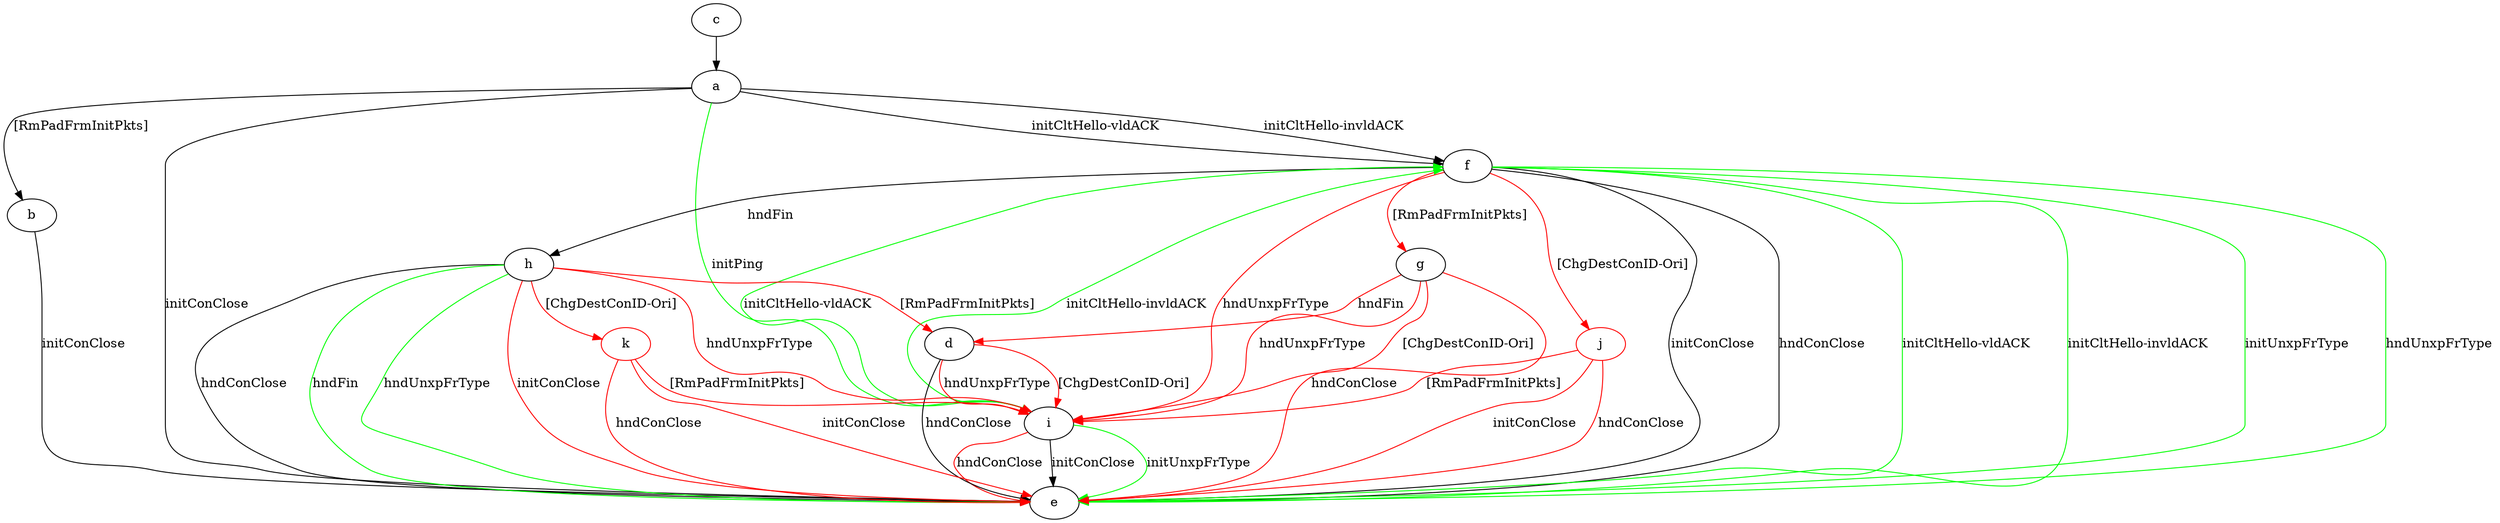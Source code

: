 digraph "" {
	a -> b	[key=0,
		label="[RmPadFrmInitPkts] "];
	a -> e	[key=0,
		label="initConClose "];
	a -> f	[key=0,
		label="initCltHello-vldACK "];
	a -> f	[key=1,
		label="initCltHello-invldACK "];
	a -> i	[key=0,
		color=green,
		label="initPing "];
	b -> e	[key=0,
		label="initConClose "];
	c -> a	[key=0];
	d -> e	[key=0,
		label="hndConClose "];
	d -> i	[key=0,
		color=red,
		label="hndUnxpFrType "];
	d -> i	[key=1,
		color=red,
		label="[ChgDestConID-Ori] "];
	f -> e	[key=0,
		label="initConClose "];
	f -> e	[key=1,
		label="hndConClose "];
	f -> e	[key=2,
		color=green,
		label="initCltHello-vldACK "];
	f -> e	[key=3,
		color=green,
		label="initCltHello-invldACK "];
	f -> e	[key=4,
		color=green,
		label="initUnxpFrType "];
	f -> e	[key=5,
		color=green,
		label="hndUnxpFrType "];
	f -> g	[key=0,
		color=red,
		label="[RmPadFrmInitPkts] "];
	f -> h	[key=0,
		label="hndFin "];
	f -> i	[key=0,
		color=red,
		label="hndUnxpFrType "];
	j	[color=red];
	f -> j	[key=0,
		color=red,
		label="[ChgDestConID-Ori] "];
	g -> d	[key=0,
		color=red,
		label="hndFin "];
	g -> e	[key=0,
		color=red,
		label="hndConClose "];
	g -> i	[key=0,
		color=red,
		label="hndUnxpFrType "];
	g -> i	[key=1,
		color=red,
		label="[ChgDestConID-Ori] "];
	h -> d	[key=0,
		color=red,
		label="[RmPadFrmInitPkts] "];
	h -> e	[key=0,
		label="hndConClose "];
	h -> e	[key=1,
		color=green,
		label="hndFin "];
	h -> e	[key=2,
		color=green,
		label="hndUnxpFrType "];
	h -> e	[key=3,
		color=red,
		label="initConClose "];
	h -> i	[key=0,
		color=red,
		label="hndUnxpFrType "];
	k	[color=red];
	h -> k	[key=0,
		color=red,
		label="[ChgDestConID-Ori] "];
	i -> e	[key=0,
		label="initConClose "];
	i -> e	[key=1,
		color=green,
		label="initUnxpFrType "];
	i -> e	[key=2,
		color=red,
		label="hndConClose "];
	i -> f	[key=0,
		color=green,
		label="initCltHello-vldACK "];
	i -> f	[key=1,
		color=green,
		label="initCltHello-invldACK "];
	j -> e	[key=0,
		color=red,
		label="initConClose "];
	j -> e	[key=1,
		color=red,
		label="hndConClose "];
	j -> i	[key=0,
		color=red,
		label="[RmPadFrmInitPkts] "];
	k -> e	[key=0,
		color=red,
		label="initConClose "];
	k -> e	[key=1,
		color=red,
		label="hndConClose "];
	k -> i	[key=0,
		color=red,
		label="[RmPadFrmInitPkts] "];
}

